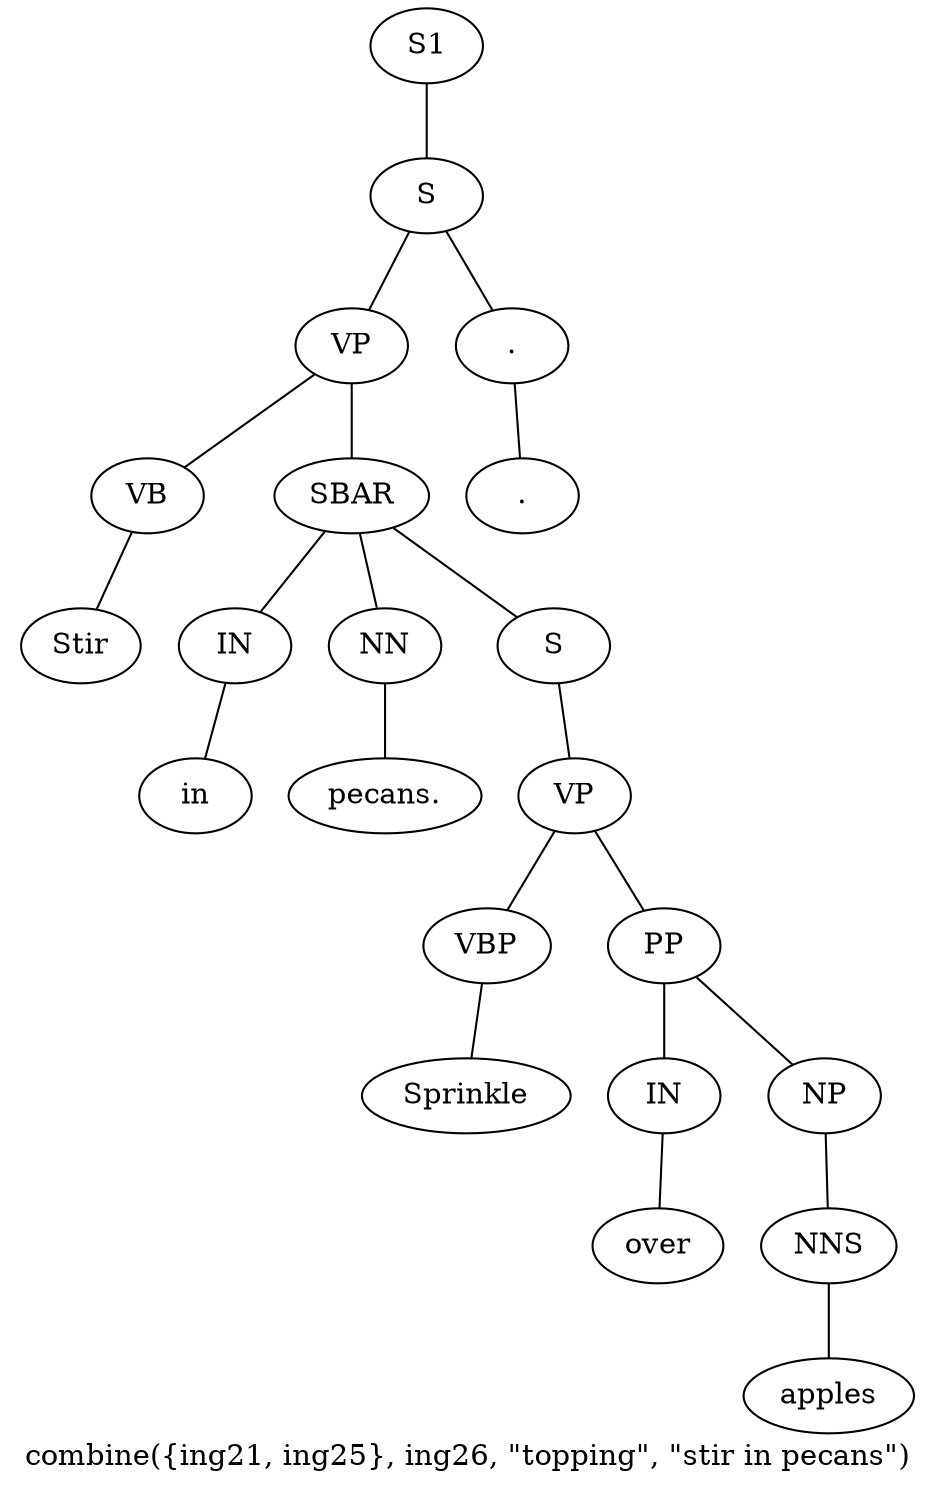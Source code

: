 graph SyntaxGraph {
	label = "combine({ing21, ing25}, ing26, \"topping\", \"stir in pecans\")";
	Node0 [label="S1"];
	Node1 [label="S"];
	Node2 [label="VP"];
	Node3 [label="VB"];
	Node4 [label="Stir"];
	Node5 [label="SBAR"];
	Node6 [label="IN"];
	Node7 [label="in"];
	Node8 [label="NN"];
	Node9 [label="pecans."];
	Node10 [label="S"];
	Node11 [label="VP"];
	Node12 [label="VBP"];
	Node13 [label="Sprinkle"];
	Node14 [label="PP"];
	Node15 [label="IN"];
	Node16 [label="over"];
	Node17 [label="NP"];
	Node18 [label="NNS"];
	Node19 [label="apples"];
	Node20 [label="."];
	Node21 [label="."];

	Node0 -- Node1;
	Node1 -- Node2;
	Node1 -- Node20;
	Node2 -- Node3;
	Node2 -- Node5;
	Node3 -- Node4;
	Node5 -- Node6;
	Node5 -- Node8;
	Node5 -- Node10;
	Node6 -- Node7;
	Node8 -- Node9;
	Node10 -- Node11;
	Node11 -- Node12;
	Node11 -- Node14;
	Node12 -- Node13;
	Node14 -- Node15;
	Node14 -- Node17;
	Node15 -- Node16;
	Node17 -- Node18;
	Node18 -- Node19;
	Node20 -- Node21;
}